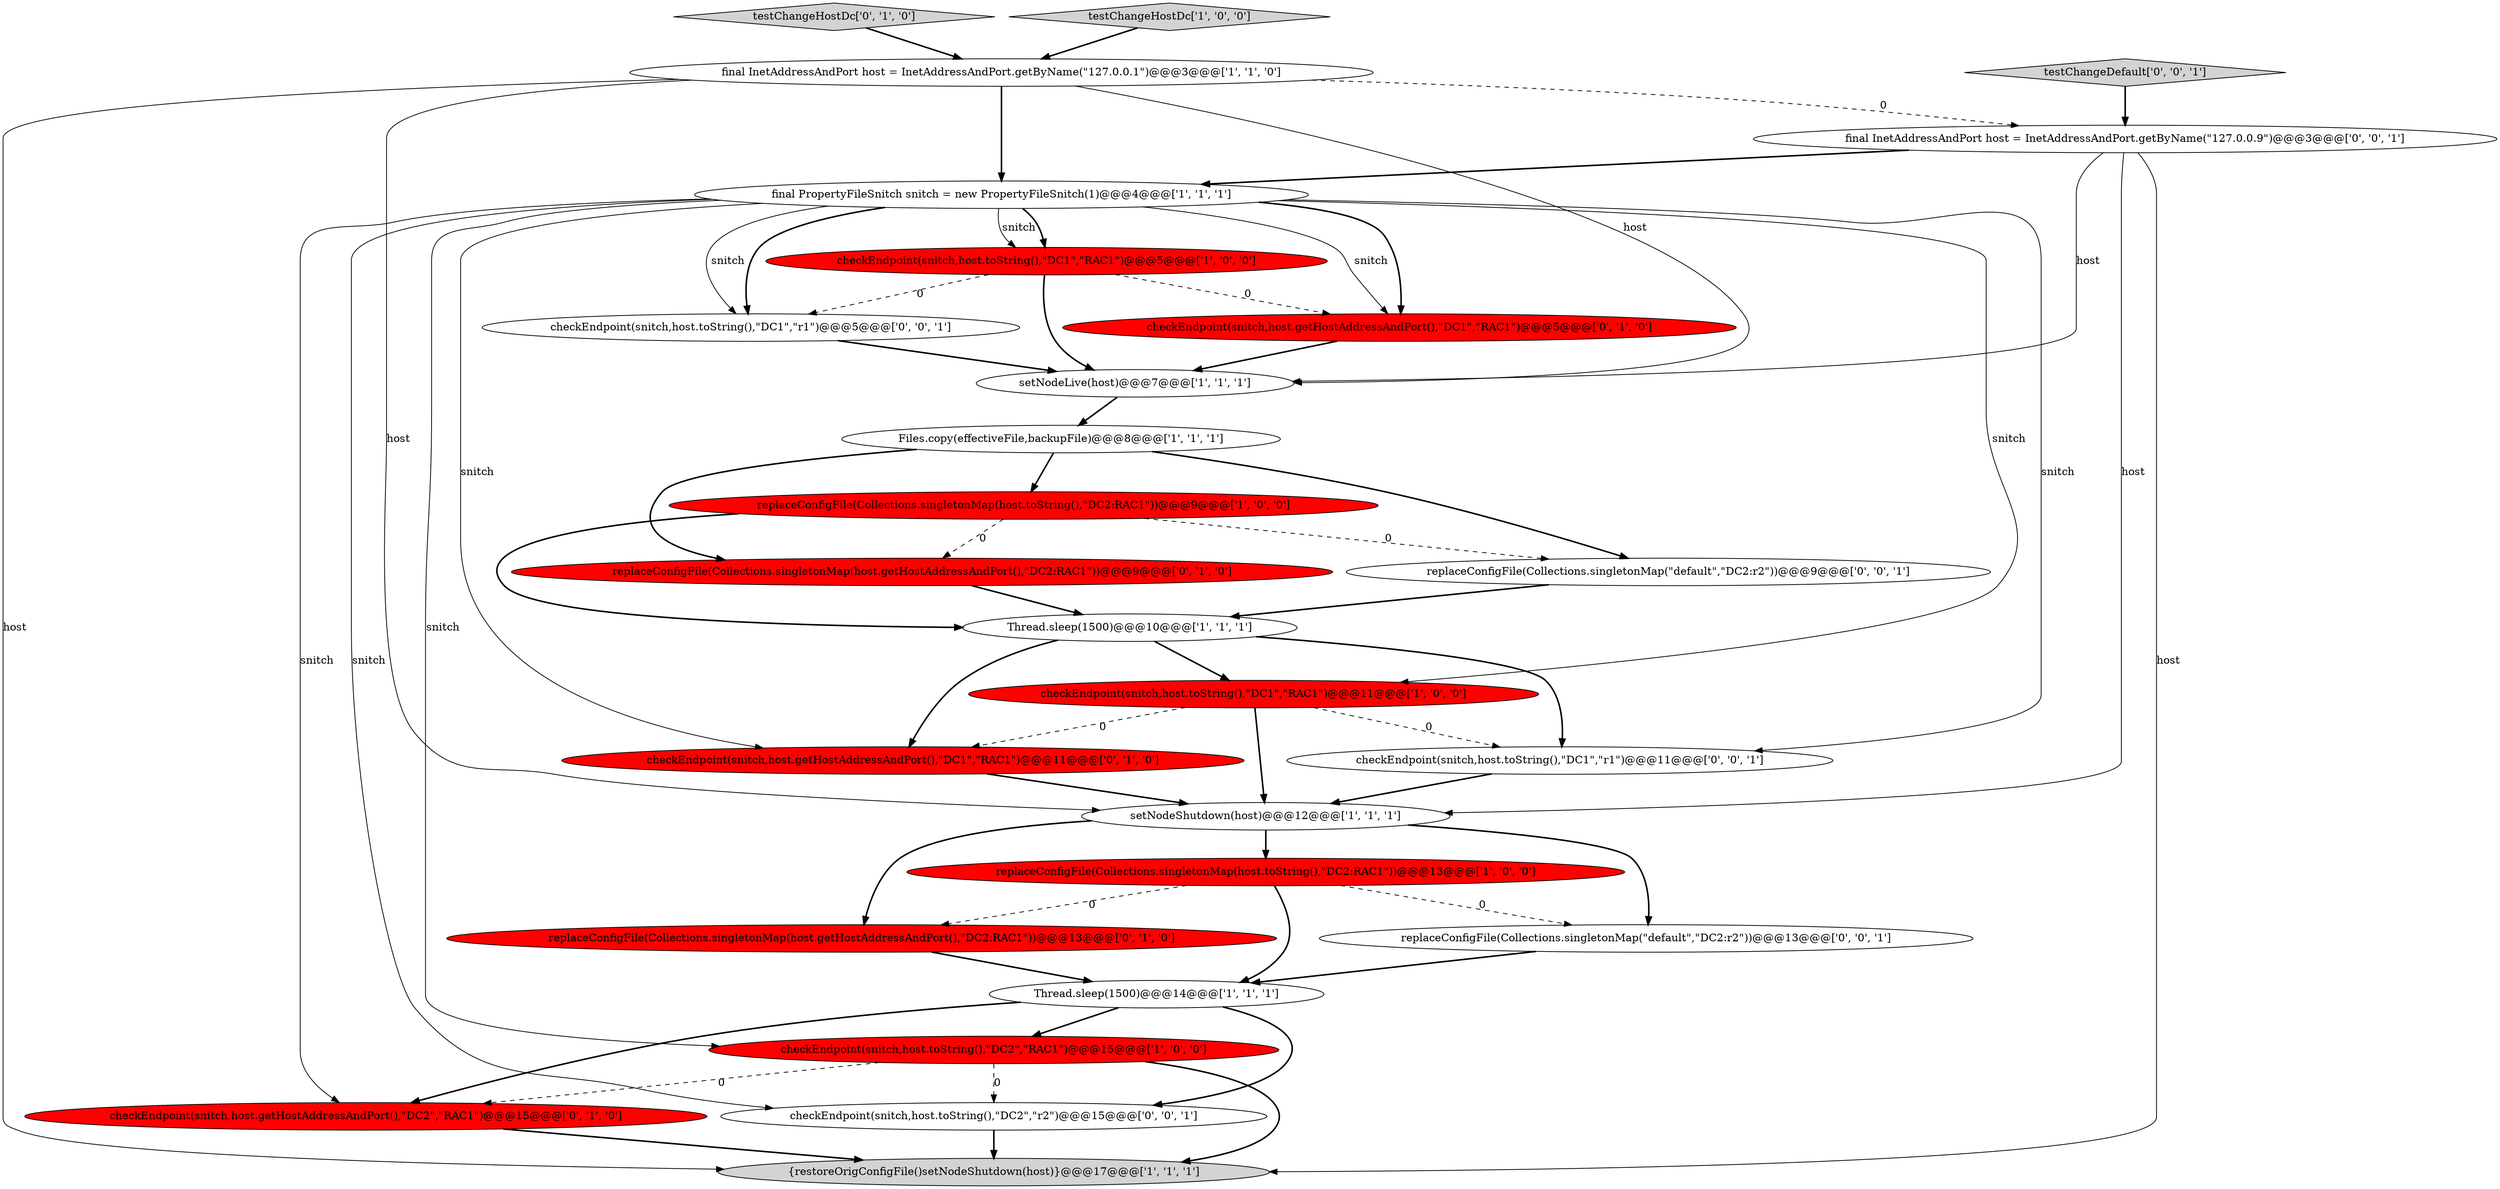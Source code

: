 digraph {
5 [style = filled, label = "checkEndpoint(snitch,host.toString(),\"DC2\",\"RAC1\")@@@15@@@['1', '0', '0']", fillcolor = red, shape = ellipse image = "AAA1AAABBB1BBB"];
22 [style = filled, label = "replaceConfigFile(Collections.singletonMap(\"default\",\"DC2:r2\"))@@@13@@@['0', '0', '1']", fillcolor = white, shape = ellipse image = "AAA0AAABBB3BBB"];
15 [style = filled, label = "replaceConfigFile(Collections.singletonMap(host.getHostAddressAndPort(),\"DC2:RAC1\"))@@@13@@@['0', '1', '0']", fillcolor = red, shape = ellipse image = "AAA1AAABBB2BBB"];
6 [style = filled, label = "Thread.sleep(1500)@@@14@@@['1', '1', '1']", fillcolor = white, shape = ellipse image = "AAA0AAABBB1BBB"];
20 [style = filled, label = "final InetAddressAndPort host = InetAddressAndPort.getByName(\"127.0.0.9\")@@@3@@@['0', '0', '1']", fillcolor = white, shape = ellipse image = "AAA0AAABBB3BBB"];
21 [style = filled, label = "checkEndpoint(snitch,host.toString(),\"DC2\",\"r2\")@@@15@@@['0', '0', '1']", fillcolor = white, shape = ellipse image = "AAA0AAABBB3BBB"];
17 [style = filled, label = "checkEndpoint(snitch,host.getHostAddressAndPort(),\"DC1\",\"RAC1\")@@@5@@@['0', '1', '0']", fillcolor = red, shape = ellipse image = "AAA1AAABBB2BBB"];
19 [style = filled, label = "testChangeHostDc['0', '1', '0']", fillcolor = lightgray, shape = diamond image = "AAA0AAABBB2BBB"];
26 [style = filled, label = "checkEndpoint(snitch,host.toString(),\"DC1\",\"r1\")@@@11@@@['0', '0', '1']", fillcolor = white, shape = ellipse image = "AAA0AAABBB3BBB"];
3 [style = filled, label = "final InetAddressAndPort host = InetAddressAndPort.getByName(\"127.0.0.1\")@@@3@@@['1', '1', '0']", fillcolor = white, shape = ellipse image = "AAA0AAABBB1BBB"];
7 [style = filled, label = "Thread.sleep(1500)@@@10@@@['1', '1', '1']", fillcolor = white, shape = ellipse image = "AAA0AAABBB1BBB"];
1 [style = filled, label = "setNodeLive(host)@@@7@@@['1', '1', '1']", fillcolor = white, shape = ellipse image = "AAA0AAABBB1BBB"];
14 [style = filled, label = "replaceConfigFile(Collections.singletonMap(host.getHostAddressAndPort(),\"DC2:RAC1\"))@@@9@@@['0', '1', '0']", fillcolor = red, shape = ellipse image = "AAA1AAABBB2BBB"];
11 [style = filled, label = "Files.copy(effectiveFile,backupFile)@@@8@@@['1', '1', '1']", fillcolor = white, shape = ellipse image = "AAA0AAABBB1BBB"];
16 [style = filled, label = "checkEndpoint(snitch,host.getHostAddressAndPort(),\"DC2\",\"RAC1\")@@@15@@@['0', '1', '0']", fillcolor = red, shape = ellipse image = "AAA1AAABBB2BBB"];
13 [style = filled, label = "testChangeHostDc['1', '0', '0']", fillcolor = lightgray, shape = diamond image = "AAA0AAABBB1BBB"];
10 [style = filled, label = "setNodeShutdown(host)@@@12@@@['1', '1', '1']", fillcolor = white, shape = ellipse image = "AAA0AAABBB1BBB"];
18 [style = filled, label = "checkEndpoint(snitch,host.getHostAddressAndPort(),\"DC1\",\"RAC1\")@@@11@@@['0', '1', '0']", fillcolor = red, shape = ellipse image = "AAA1AAABBB2BBB"];
24 [style = filled, label = "checkEndpoint(snitch,host.toString(),\"DC1\",\"r1\")@@@5@@@['0', '0', '1']", fillcolor = white, shape = ellipse image = "AAA0AAABBB3BBB"];
12 [style = filled, label = "{restoreOrigConfigFile()setNodeShutdown(host)}@@@17@@@['1', '1', '1']", fillcolor = lightgray, shape = ellipse image = "AAA0AAABBB1BBB"];
23 [style = filled, label = "replaceConfigFile(Collections.singletonMap(\"default\",\"DC2:r2\"))@@@9@@@['0', '0', '1']", fillcolor = white, shape = ellipse image = "AAA0AAABBB3BBB"];
8 [style = filled, label = "checkEndpoint(snitch,host.toString(),\"DC1\",\"RAC1\")@@@5@@@['1', '0', '0']", fillcolor = red, shape = ellipse image = "AAA1AAABBB1BBB"];
2 [style = filled, label = "checkEndpoint(snitch,host.toString(),\"DC1\",\"RAC1\")@@@11@@@['1', '0', '0']", fillcolor = red, shape = ellipse image = "AAA1AAABBB1BBB"];
4 [style = filled, label = "final PropertyFileSnitch snitch = new PropertyFileSnitch(1)@@@4@@@['1', '1', '1']", fillcolor = white, shape = ellipse image = "AAA0AAABBB1BBB"];
25 [style = filled, label = "testChangeDefault['0', '0', '1']", fillcolor = lightgray, shape = diamond image = "AAA0AAABBB3BBB"];
9 [style = filled, label = "replaceConfigFile(Collections.singletonMap(host.toString(),\"DC2:RAC1\"))@@@9@@@['1', '0', '0']", fillcolor = red, shape = ellipse image = "AAA1AAABBB1BBB"];
0 [style = filled, label = "replaceConfigFile(Collections.singletonMap(host.toString(),\"DC2:RAC1\"))@@@13@@@['1', '0', '0']", fillcolor = red, shape = ellipse image = "AAA1AAABBB1BBB"];
10->22 [style = bold, label=""];
4->24 [style = bold, label=""];
10->15 [style = bold, label=""];
4->17 [style = bold, label=""];
17->1 [style = bold, label=""];
4->2 [style = solid, label="snitch"];
11->14 [style = bold, label=""];
0->6 [style = bold, label=""];
26->10 [style = bold, label=""];
6->21 [style = bold, label=""];
20->1 [style = solid, label="host"];
4->24 [style = solid, label="snitch"];
0->15 [style = dashed, label="0"];
15->6 [style = bold, label=""];
4->18 [style = solid, label="snitch"];
20->10 [style = solid, label="host"];
3->10 [style = solid, label="host"];
8->24 [style = dashed, label="0"];
9->7 [style = bold, label=""];
11->9 [style = bold, label=""];
2->10 [style = bold, label=""];
3->4 [style = bold, label=""];
0->22 [style = dashed, label="0"];
9->23 [style = dashed, label="0"];
1->11 [style = bold, label=""];
14->7 [style = bold, label=""];
20->4 [style = bold, label=""];
7->26 [style = bold, label=""];
21->12 [style = bold, label=""];
4->17 [style = solid, label="snitch"];
5->16 [style = dashed, label="0"];
8->1 [style = bold, label=""];
6->5 [style = bold, label=""];
25->20 [style = bold, label=""];
9->14 [style = dashed, label="0"];
4->8 [style = solid, label="snitch"];
13->3 [style = bold, label=""];
18->10 [style = bold, label=""];
5->12 [style = bold, label=""];
6->16 [style = bold, label=""];
7->2 [style = bold, label=""];
10->0 [style = bold, label=""];
3->20 [style = dashed, label="0"];
4->26 [style = solid, label="snitch"];
4->21 [style = solid, label="snitch"];
2->18 [style = dashed, label="0"];
7->18 [style = bold, label=""];
5->21 [style = dashed, label="0"];
8->17 [style = dashed, label="0"];
4->8 [style = bold, label=""];
4->16 [style = solid, label="snitch"];
23->7 [style = bold, label=""];
24->1 [style = bold, label=""];
3->1 [style = solid, label="host"];
2->26 [style = dashed, label="0"];
3->12 [style = solid, label="host"];
4->5 [style = solid, label="snitch"];
20->12 [style = solid, label="host"];
11->23 [style = bold, label=""];
16->12 [style = bold, label=""];
19->3 [style = bold, label=""];
22->6 [style = bold, label=""];
}
